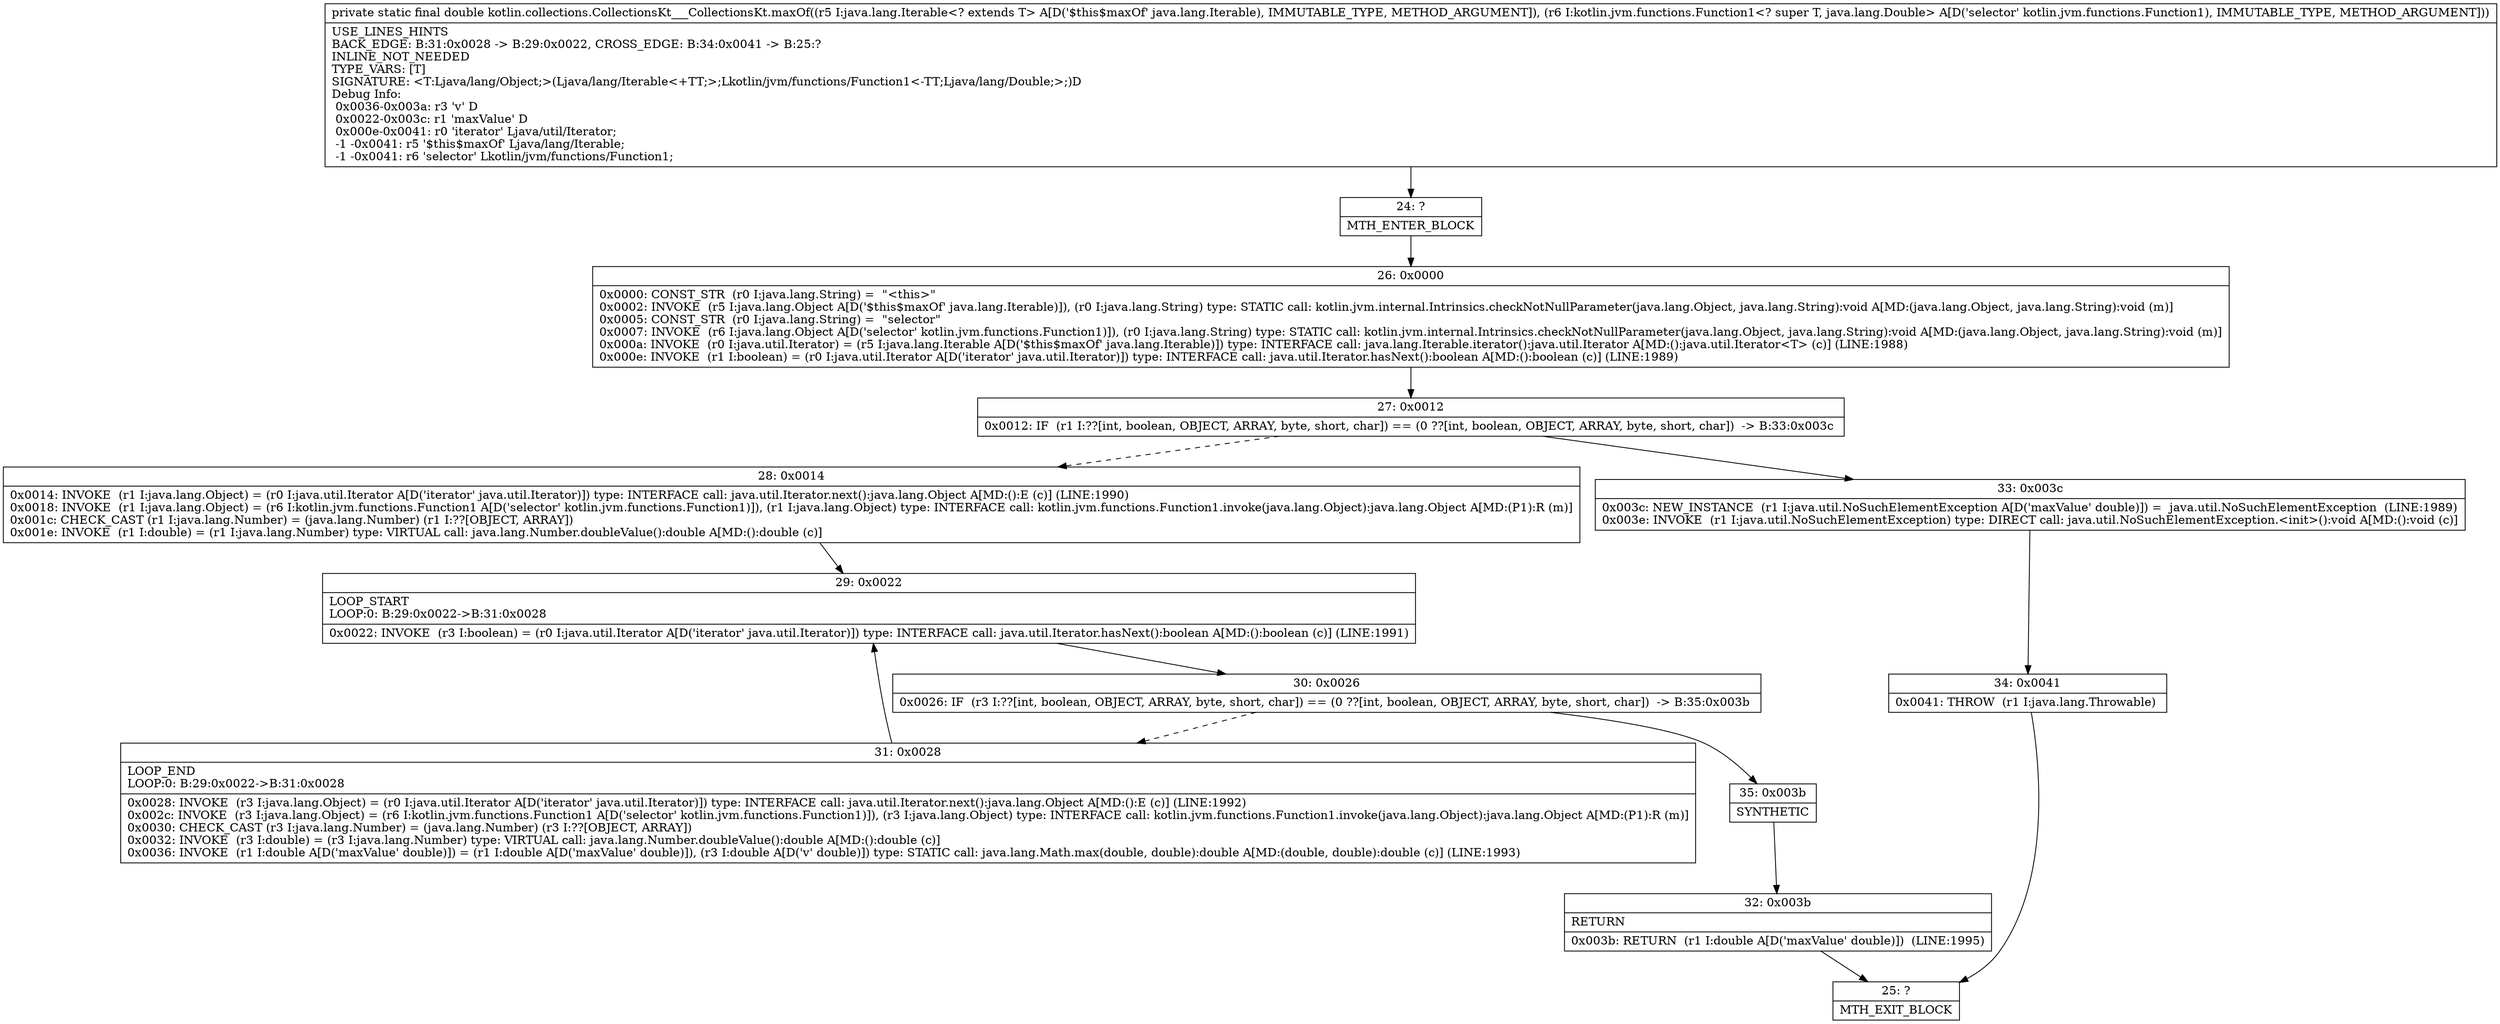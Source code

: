 digraph "CFG forkotlin.collections.CollectionsKt___CollectionsKt.maxOf(Ljava\/lang\/Iterable;Lkotlin\/jvm\/functions\/Function1;)D" {
Node_24 [shape=record,label="{24\:\ ?|MTH_ENTER_BLOCK\l}"];
Node_26 [shape=record,label="{26\:\ 0x0000|0x0000: CONST_STR  (r0 I:java.lang.String) =  \"\<this\>\" \l0x0002: INVOKE  (r5 I:java.lang.Object A[D('$this$maxOf' java.lang.Iterable)]), (r0 I:java.lang.String) type: STATIC call: kotlin.jvm.internal.Intrinsics.checkNotNullParameter(java.lang.Object, java.lang.String):void A[MD:(java.lang.Object, java.lang.String):void (m)]\l0x0005: CONST_STR  (r0 I:java.lang.String) =  \"selector\" \l0x0007: INVOKE  (r6 I:java.lang.Object A[D('selector' kotlin.jvm.functions.Function1)]), (r0 I:java.lang.String) type: STATIC call: kotlin.jvm.internal.Intrinsics.checkNotNullParameter(java.lang.Object, java.lang.String):void A[MD:(java.lang.Object, java.lang.String):void (m)]\l0x000a: INVOKE  (r0 I:java.util.Iterator) = (r5 I:java.lang.Iterable A[D('$this$maxOf' java.lang.Iterable)]) type: INTERFACE call: java.lang.Iterable.iterator():java.util.Iterator A[MD:():java.util.Iterator\<T\> (c)] (LINE:1988)\l0x000e: INVOKE  (r1 I:boolean) = (r0 I:java.util.Iterator A[D('iterator' java.util.Iterator)]) type: INTERFACE call: java.util.Iterator.hasNext():boolean A[MD:():boolean (c)] (LINE:1989)\l}"];
Node_27 [shape=record,label="{27\:\ 0x0012|0x0012: IF  (r1 I:??[int, boolean, OBJECT, ARRAY, byte, short, char]) == (0 ??[int, boolean, OBJECT, ARRAY, byte, short, char])  \-\> B:33:0x003c \l}"];
Node_28 [shape=record,label="{28\:\ 0x0014|0x0014: INVOKE  (r1 I:java.lang.Object) = (r0 I:java.util.Iterator A[D('iterator' java.util.Iterator)]) type: INTERFACE call: java.util.Iterator.next():java.lang.Object A[MD:():E (c)] (LINE:1990)\l0x0018: INVOKE  (r1 I:java.lang.Object) = (r6 I:kotlin.jvm.functions.Function1 A[D('selector' kotlin.jvm.functions.Function1)]), (r1 I:java.lang.Object) type: INTERFACE call: kotlin.jvm.functions.Function1.invoke(java.lang.Object):java.lang.Object A[MD:(P1):R (m)]\l0x001c: CHECK_CAST (r1 I:java.lang.Number) = (java.lang.Number) (r1 I:??[OBJECT, ARRAY]) \l0x001e: INVOKE  (r1 I:double) = (r1 I:java.lang.Number) type: VIRTUAL call: java.lang.Number.doubleValue():double A[MD:():double (c)]\l}"];
Node_29 [shape=record,label="{29\:\ 0x0022|LOOP_START\lLOOP:0: B:29:0x0022\-\>B:31:0x0028\l|0x0022: INVOKE  (r3 I:boolean) = (r0 I:java.util.Iterator A[D('iterator' java.util.Iterator)]) type: INTERFACE call: java.util.Iterator.hasNext():boolean A[MD:():boolean (c)] (LINE:1991)\l}"];
Node_30 [shape=record,label="{30\:\ 0x0026|0x0026: IF  (r3 I:??[int, boolean, OBJECT, ARRAY, byte, short, char]) == (0 ??[int, boolean, OBJECT, ARRAY, byte, short, char])  \-\> B:35:0x003b \l}"];
Node_31 [shape=record,label="{31\:\ 0x0028|LOOP_END\lLOOP:0: B:29:0x0022\-\>B:31:0x0028\l|0x0028: INVOKE  (r3 I:java.lang.Object) = (r0 I:java.util.Iterator A[D('iterator' java.util.Iterator)]) type: INTERFACE call: java.util.Iterator.next():java.lang.Object A[MD:():E (c)] (LINE:1992)\l0x002c: INVOKE  (r3 I:java.lang.Object) = (r6 I:kotlin.jvm.functions.Function1 A[D('selector' kotlin.jvm.functions.Function1)]), (r3 I:java.lang.Object) type: INTERFACE call: kotlin.jvm.functions.Function1.invoke(java.lang.Object):java.lang.Object A[MD:(P1):R (m)]\l0x0030: CHECK_CAST (r3 I:java.lang.Number) = (java.lang.Number) (r3 I:??[OBJECT, ARRAY]) \l0x0032: INVOKE  (r3 I:double) = (r3 I:java.lang.Number) type: VIRTUAL call: java.lang.Number.doubleValue():double A[MD:():double (c)]\l0x0036: INVOKE  (r1 I:double A[D('maxValue' double)]) = (r1 I:double A[D('maxValue' double)]), (r3 I:double A[D('v' double)]) type: STATIC call: java.lang.Math.max(double, double):double A[MD:(double, double):double (c)] (LINE:1993)\l}"];
Node_35 [shape=record,label="{35\:\ 0x003b|SYNTHETIC\l}"];
Node_32 [shape=record,label="{32\:\ 0x003b|RETURN\l|0x003b: RETURN  (r1 I:double A[D('maxValue' double)])  (LINE:1995)\l}"];
Node_25 [shape=record,label="{25\:\ ?|MTH_EXIT_BLOCK\l}"];
Node_33 [shape=record,label="{33\:\ 0x003c|0x003c: NEW_INSTANCE  (r1 I:java.util.NoSuchElementException A[D('maxValue' double)]) =  java.util.NoSuchElementException  (LINE:1989)\l0x003e: INVOKE  (r1 I:java.util.NoSuchElementException) type: DIRECT call: java.util.NoSuchElementException.\<init\>():void A[MD:():void (c)]\l}"];
Node_34 [shape=record,label="{34\:\ 0x0041|0x0041: THROW  (r1 I:java.lang.Throwable) \l}"];
MethodNode[shape=record,label="{private static final double kotlin.collections.CollectionsKt___CollectionsKt.maxOf((r5 I:java.lang.Iterable\<? extends T\> A[D('$this$maxOf' java.lang.Iterable), IMMUTABLE_TYPE, METHOD_ARGUMENT]), (r6 I:kotlin.jvm.functions.Function1\<? super T, java.lang.Double\> A[D('selector' kotlin.jvm.functions.Function1), IMMUTABLE_TYPE, METHOD_ARGUMENT]))  | USE_LINES_HINTS\lBACK_EDGE: B:31:0x0028 \-\> B:29:0x0022, CROSS_EDGE: B:34:0x0041 \-\> B:25:?\lINLINE_NOT_NEEDED\lTYPE_VARS: [T]\lSIGNATURE: \<T:Ljava\/lang\/Object;\>(Ljava\/lang\/Iterable\<+TT;\>;Lkotlin\/jvm\/functions\/Function1\<\-TT;Ljava\/lang\/Double;\>;)D\lDebug Info:\l  0x0036\-0x003a: r3 'v' D\l  0x0022\-0x003c: r1 'maxValue' D\l  0x000e\-0x0041: r0 'iterator' Ljava\/util\/Iterator;\l  \-1 \-0x0041: r5 '$this$maxOf' Ljava\/lang\/Iterable;\l  \-1 \-0x0041: r6 'selector' Lkotlin\/jvm\/functions\/Function1;\l}"];
MethodNode -> Node_24;Node_24 -> Node_26;
Node_26 -> Node_27;
Node_27 -> Node_28[style=dashed];
Node_27 -> Node_33;
Node_28 -> Node_29;
Node_29 -> Node_30;
Node_30 -> Node_31[style=dashed];
Node_30 -> Node_35;
Node_31 -> Node_29;
Node_35 -> Node_32;
Node_32 -> Node_25;
Node_33 -> Node_34;
Node_34 -> Node_25;
}

